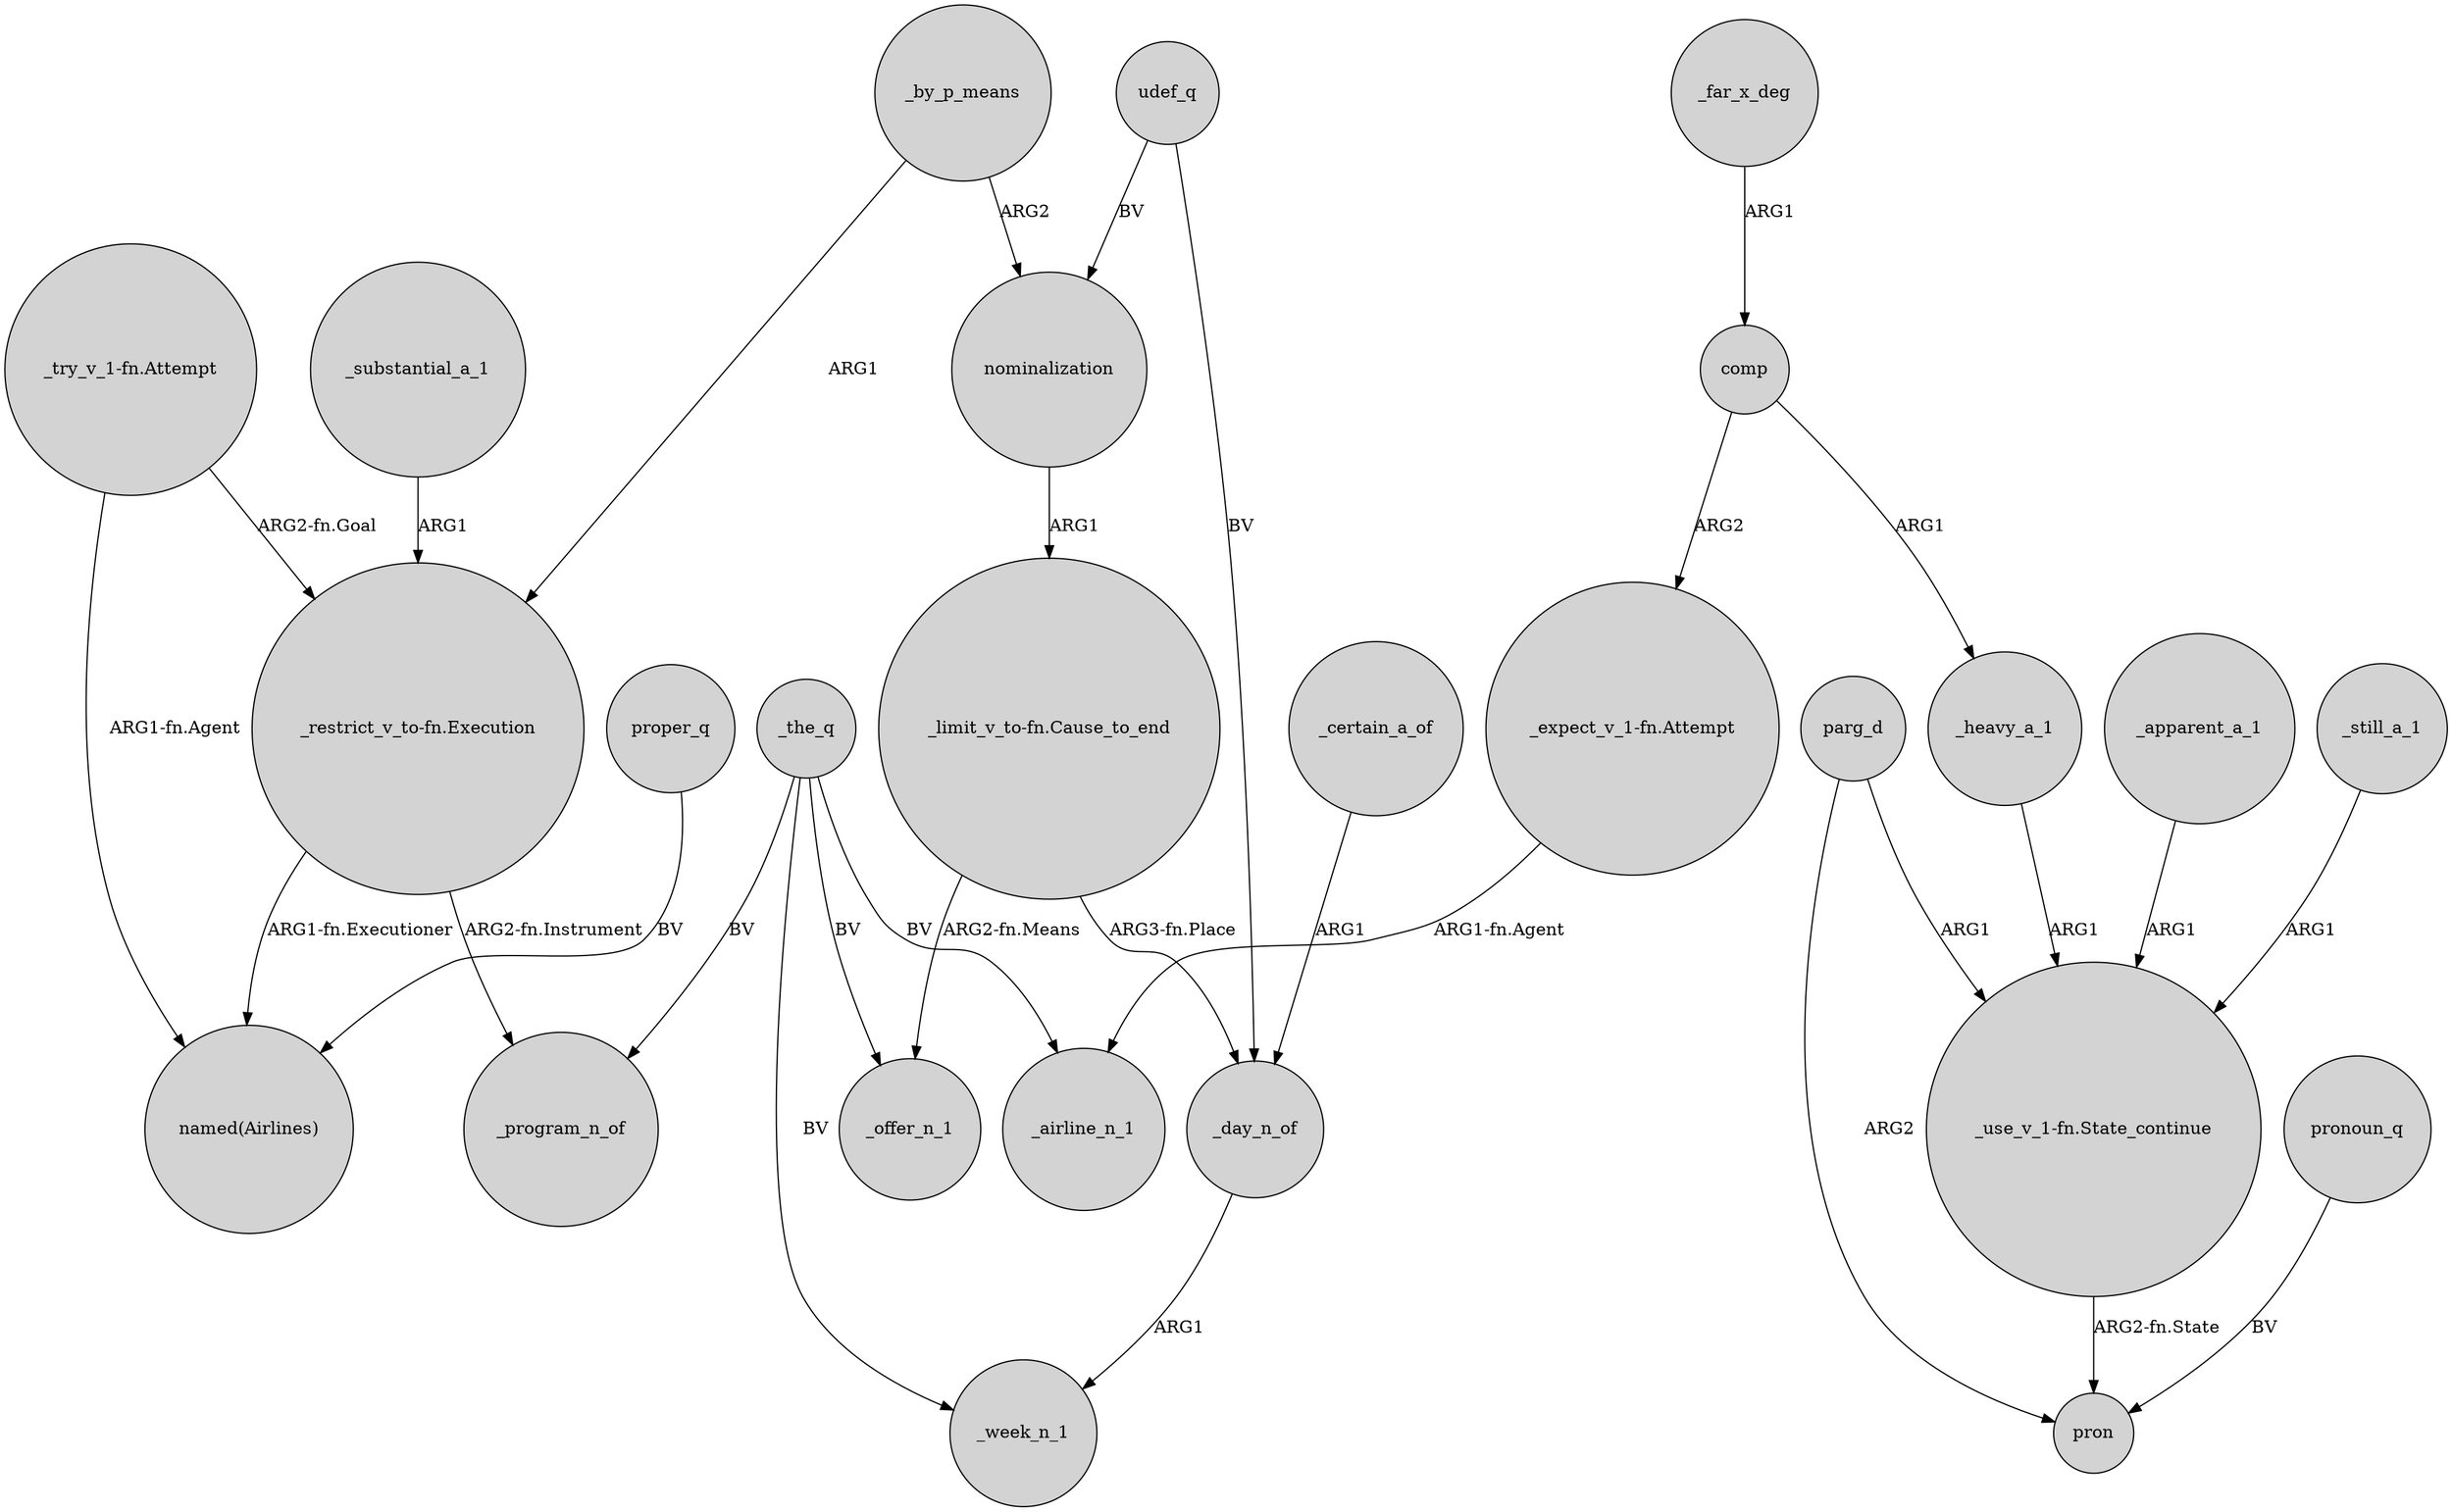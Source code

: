 digraph {
	node [shape=circle style=filled]
	"_restrict_v_to-fn.Execution" -> "named(Airlines)" [label="ARG1-fn.Executioner"]
	_the_q -> _week_n_1 [label=BV]
	nominalization -> "_limit_v_to-fn.Cause_to_end" [label=ARG1]
	"_try_v_1-fn.Attempt" -> "_restrict_v_to-fn.Execution" [label="ARG2-fn.Goal"]
	"_use_v_1-fn.State_continue" -> pron [label="ARG2-fn.State"]
	comp -> "_expect_v_1-fn.Attempt" [label=ARG2]
	parg_d -> pron [label=ARG2]
	udef_q -> nominalization [label=BV]
	"_expect_v_1-fn.Attempt" -> _airline_n_1 [label="ARG1-fn.Agent"]
	comp -> _heavy_a_1 [label=ARG1]
	_substantial_a_1 -> "_restrict_v_to-fn.Execution" [label=ARG1]
	_by_p_means -> "_restrict_v_to-fn.Execution" [label=ARG1]
	proper_q -> "named(Airlines)" [label=BV]
	"_limit_v_to-fn.Cause_to_end" -> _offer_n_1 [label="ARG2-fn.Means"]
	_far_x_deg -> comp [label=ARG1]
	_day_n_of -> _week_n_1 [label=ARG1]
	pronoun_q -> pron [label=BV]
	udef_q -> _day_n_of [label=BV]
	"_limit_v_to-fn.Cause_to_end" -> _day_n_of [label="ARG3-fn.Place"]
	_apparent_a_1 -> "_use_v_1-fn.State_continue" [label=ARG1]
	_heavy_a_1 -> "_use_v_1-fn.State_continue" [label=ARG1]
	_by_p_means -> nominalization [label=ARG2]
	"_try_v_1-fn.Attempt" -> "named(Airlines)" [label="ARG1-fn.Agent"]
	_the_q -> _program_n_of [label=BV]
	_the_q -> _offer_n_1 [label=BV]
	_the_q -> _airline_n_1 [label=BV]
	_certain_a_of -> _day_n_of [label=ARG1]
	"_restrict_v_to-fn.Execution" -> _program_n_of [label="ARG2-fn.Instrument"]
	parg_d -> "_use_v_1-fn.State_continue" [label=ARG1]
	_still_a_1 -> "_use_v_1-fn.State_continue" [label=ARG1]
}
